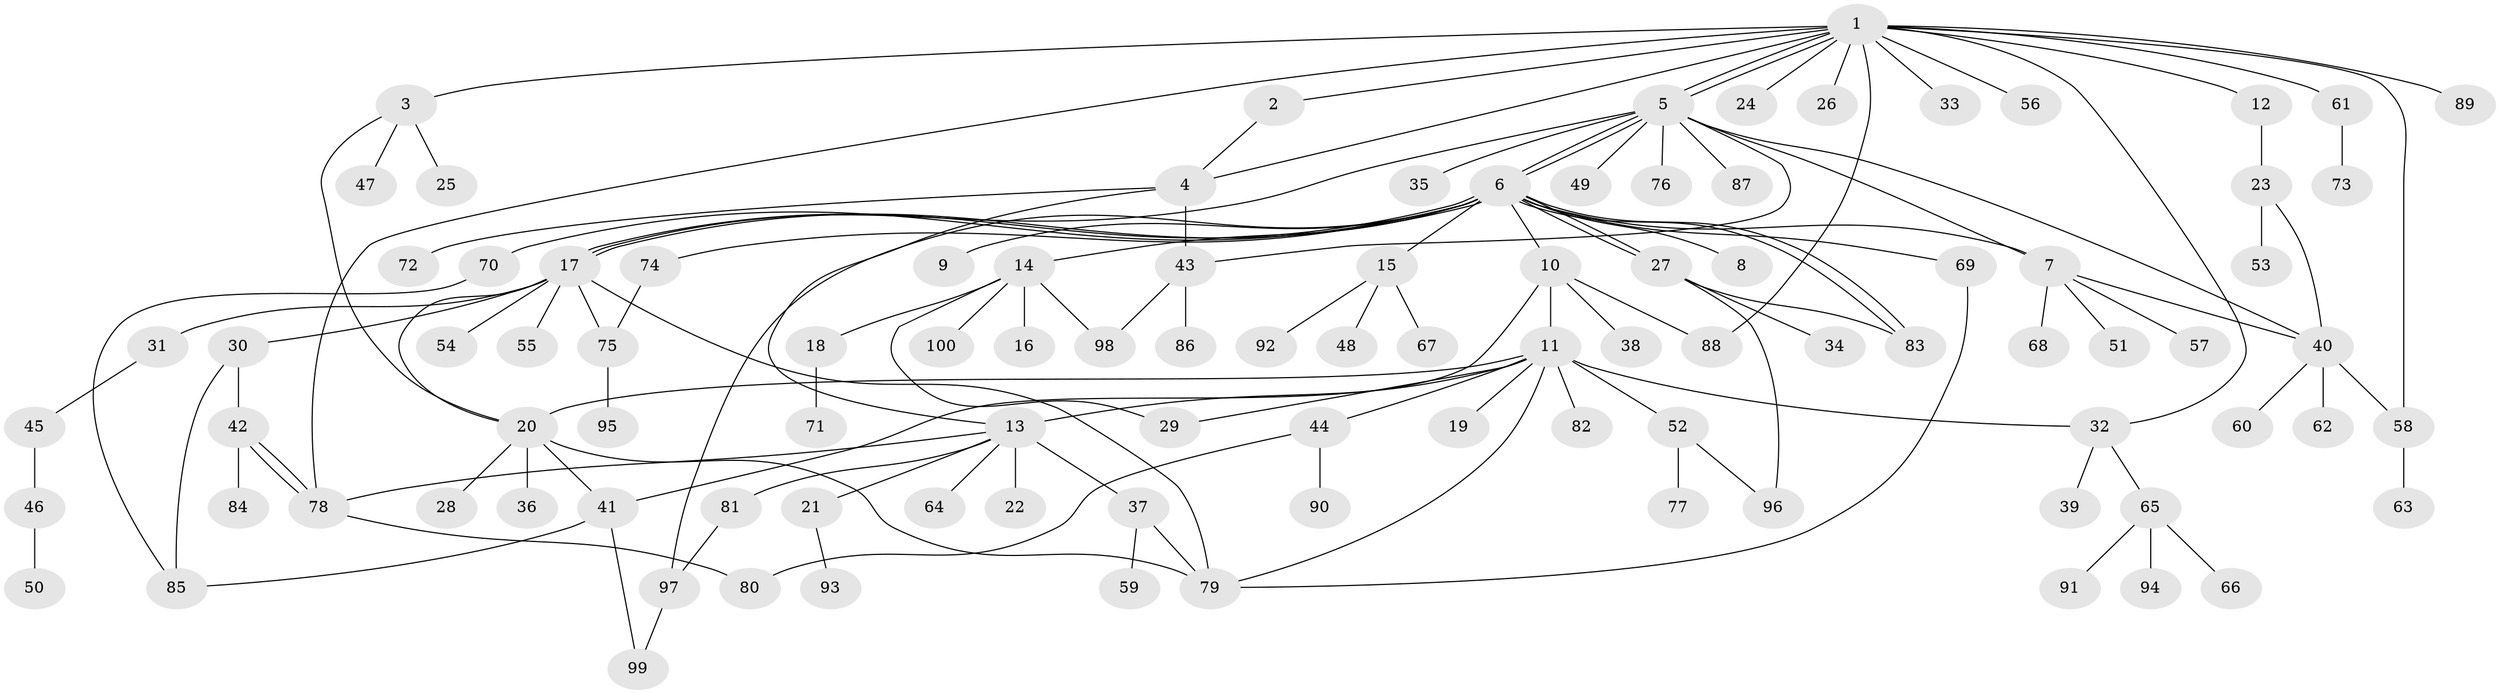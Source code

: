 // Generated by graph-tools (version 1.1) at 2025/14/03/09/25 04:14:35]
// undirected, 100 vertices, 134 edges
graph export_dot {
graph [start="1"]
  node [color=gray90,style=filled];
  1;
  2;
  3;
  4;
  5;
  6;
  7;
  8;
  9;
  10;
  11;
  12;
  13;
  14;
  15;
  16;
  17;
  18;
  19;
  20;
  21;
  22;
  23;
  24;
  25;
  26;
  27;
  28;
  29;
  30;
  31;
  32;
  33;
  34;
  35;
  36;
  37;
  38;
  39;
  40;
  41;
  42;
  43;
  44;
  45;
  46;
  47;
  48;
  49;
  50;
  51;
  52;
  53;
  54;
  55;
  56;
  57;
  58;
  59;
  60;
  61;
  62;
  63;
  64;
  65;
  66;
  67;
  68;
  69;
  70;
  71;
  72;
  73;
  74;
  75;
  76;
  77;
  78;
  79;
  80;
  81;
  82;
  83;
  84;
  85;
  86;
  87;
  88;
  89;
  90;
  91;
  92;
  93;
  94;
  95;
  96;
  97;
  98;
  99;
  100;
  1 -- 2;
  1 -- 3;
  1 -- 4;
  1 -- 5;
  1 -- 5;
  1 -- 12;
  1 -- 24;
  1 -- 26;
  1 -- 32;
  1 -- 33;
  1 -- 56;
  1 -- 58;
  1 -- 61;
  1 -- 78;
  1 -- 88;
  1 -- 89;
  2 -- 4;
  3 -- 20;
  3 -- 25;
  3 -- 47;
  4 -- 13;
  4 -- 43;
  4 -- 72;
  5 -- 6;
  5 -- 6;
  5 -- 7;
  5 -- 17;
  5 -- 35;
  5 -- 40;
  5 -- 43;
  5 -- 49;
  5 -- 76;
  5 -- 87;
  6 -- 7;
  6 -- 8;
  6 -- 9;
  6 -- 10;
  6 -- 14;
  6 -- 15;
  6 -- 17;
  6 -- 17;
  6 -- 27;
  6 -- 27;
  6 -- 69;
  6 -- 70;
  6 -- 74;
  6 -- 83;
  6 -- 83;
  6 -- 97;
  7 -- 40;
  7 -- 51;
  7 -- 57;
  7 -- 68;
  10 -- 11;
  10 -- 38;
  10 -- 41;
  10 -- 88;
  11 -- 13;
  11 -- 19;
  11 -- 20;
  11 -- 29;
  11 -- 32;
  11 -- 44;
  11 -- 52;
  11 -- 79;
  11 -- 82;
  12 -- 23;
  13 -- 21;
  13 -- 22;
  13 -- 37;
  13 -- 64;
  13 -- 78;
  13 -- 81;
  14 -- 16;
  14 -- 18;
  14 -- 29;
  14 -- 98;
  14 -- 100;
  15 -- 48;
  15 -- 67;
  15 -- 92;
  17 -- 20;
  17 -- 30;
  17 -- 31;
  17 -- 54;
  17 -- 55;
  17 -- 75;
  17 -- 79;
  18 -- 71;
  20 -- 28;
  20 -- 36;
  20 -- 41;
  20 -- 79;
  21 -- 93;
  23 -- 40;
  23 -- 53;
  27 -- 34;
  27 -- 83;
  27 -- 96;
  30 -- 42;
  30 -- 85;
  31 -- 45;
  32 -- 39;
  32 -- 65;
  37 -- 59;
  37 -- 79;
  40 -- 58;
  40 -- 60;
  40 -- 62;
  41 -- 85;
  41 -- 99;
  42 -- 78;
  42 -- 78;
  42 -- 84;
  43 -- 86;
  43 -- 98;
  44 -- 80;
  44 -- 90;
  45 -- 46;
  46 -- 50;
  52 -- 77;
  52 -- 96;
  58 -- 63;
  61 -- 73;
  65 -- 66;
  65 -- 91;
  65 -- 94;
  69 -- 79;
  70 -- 85;
  74 -- 75;
  75 -- 95;
  78 -- 80;
  81 -- 97;
  97 -- 99;
}
